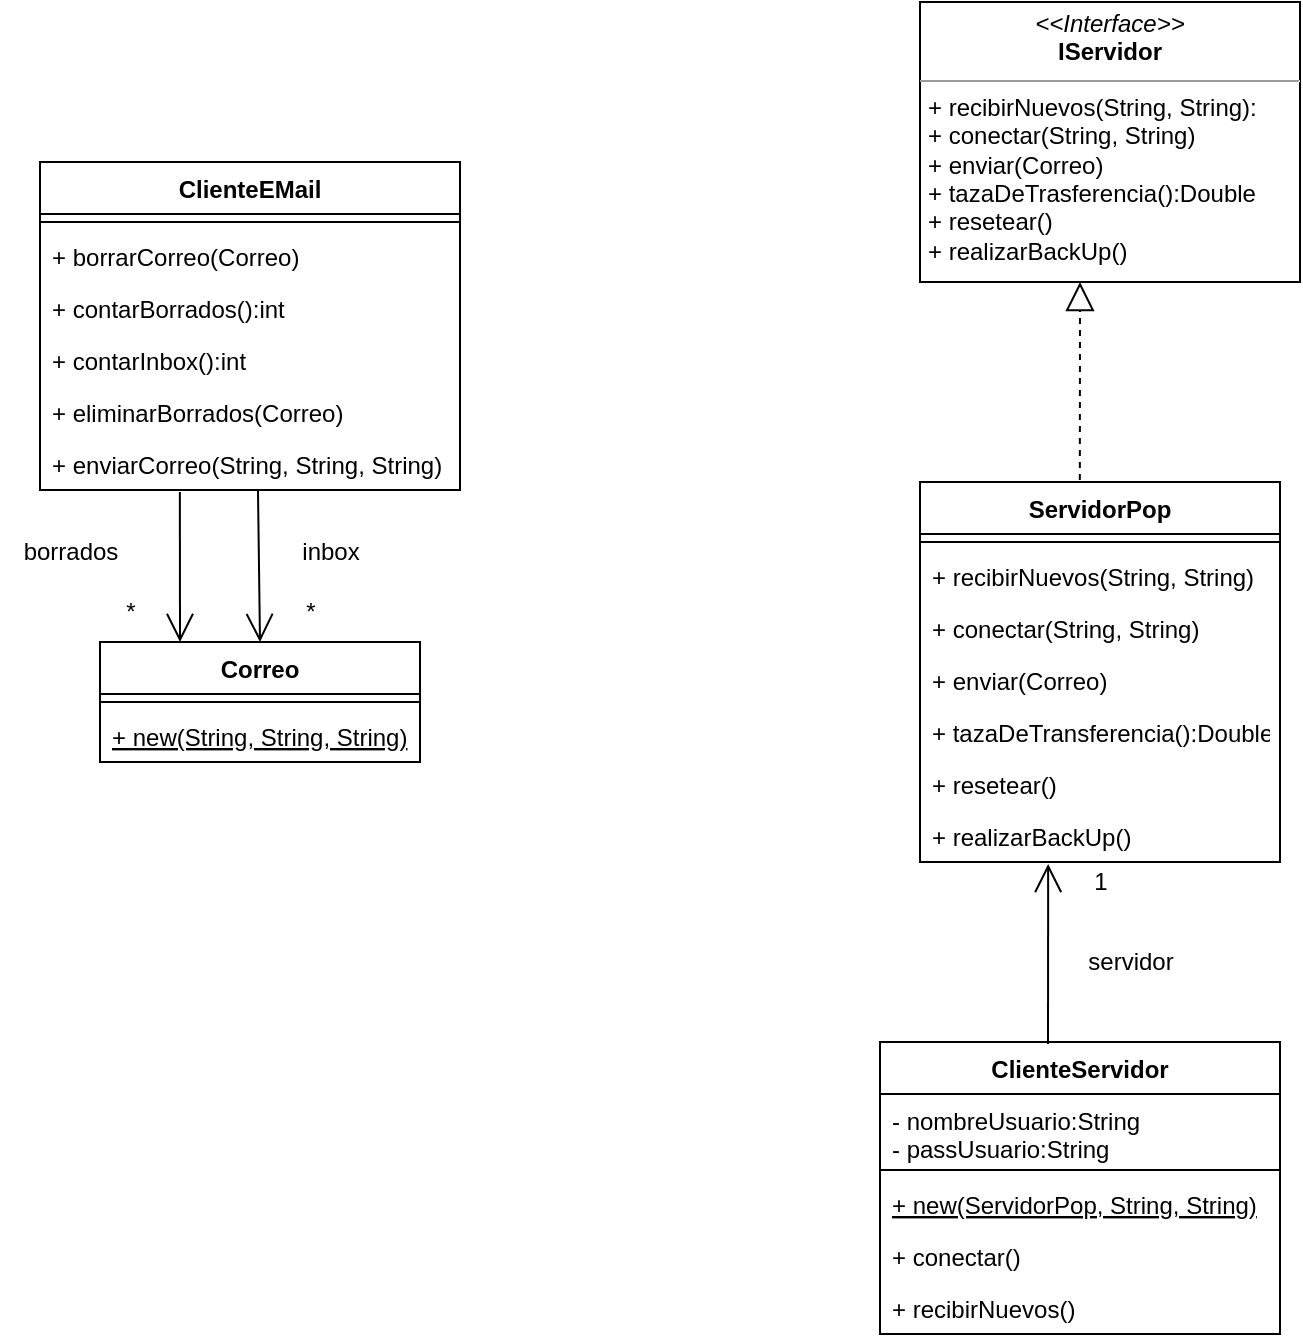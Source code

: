 <mxfile version="20.3.7" type="github">
  <diagram id="C5RBs43oDa-KdzZeNtuy" name="Page-1">
    <mxGraphModel dx="868" dy="450" grid="1" gridSize="10" guides="1" tooltips="1" connect="1" arrows="1" fold="1" page="1" pageScale="1" pageWidth="827" pageHeight="1169" math="0" shadow="0">
      <root>
        <mxCell id="WIyWlLk6GJQsqaUBKTNV-0" />
        <mxCell id="WIyWlLk6GJQsqaUBKTNV-1" parent="WIyWlLk6GJQsqaUBKTNV-0" />
        <mxCell id="S7AIWE0Q8TfTBXZnM6z2-0" value="ClienteEMail" style="swimlane;fontStyle=1;align=center;verticalAlign=top;childLayout=stackLayout;horizontal=1;startSize=26;horizontalStack=0;resizeParent=1;resizeParentMax=0;resizeLast=0;collapsible=1;marginBottom=0;" parent="WIyWlLk6GJQsqaUBKTNV-1" vertex="1">
          <mxGeometry x="120" y="120" width="210" height="164" as="geometry" />
        </mxCell>
        <mxCell id="S7AIWE0Q8TfTBXZnM6z2-2" value="" style="line;strokeWidth=1;fillColor=none;align=left;verticalAlign=middle;spacingTop=-1;spacingLeft=3;spacingRight=3;rotatable=0;labelPosition=right;points=[];portConstraint=eastwest;strokeColor=inherit;" parent="S7AIWE0Q8TfTBXZnM6z2-0" vertex="1">
          <mxGeometry y="26" width="210" height="8" as="geometry" />
        </mxCell>
        <mxCell id="S7AIWE0Q8TfTBXZnM6z2-5" value="+ borrarCorreo(Correo)" style="text;strokeColor=none;fillColor=none;align=left;verticalAlign=top;spacingLeft=4;spacingRight=4;overflow=hidden;rotatable=0;points=[[0,0.5],[1,0.5]];portConstraint=eastwest;fontStyle=0" parent="S7AIWE0Q8TfTBXZnM6z2-0" vertex="1">
          <mxGeometry y="34" width="210" height="26" as="geometry" />
        </mxCell>
        <mxCell id="S7AIWE0Q8TfTBXZnM6z2-6" value="+ contarBorrados():int" style="text;strokeColor=none;fillColor=none;align=left;verticalAlign=top;spacingLeft=4;spacingRight=4;overflow=hidden;rotatable=0;points=[[0,0.5],[1,0.5]];portConstraint=eastwest;fontStyle=0" parent="S7AIWE0Q8TfTBXZnM6z2-0" vertex="1">
          <mxGeometry y="60" width="210" height="26" as="geometry" />
        </mxCell>
        <mxCell id="S7AIWE0Q8TfTBXZnM6z2-7" value="+ contarInbox():int" style="text;strokeColor=none;fillColor=none;align=left;verticalAlign=top;spacingLeft=4;spacingRight=4;overflow=hidden;rotatable=0;points=[[0,0.5],[1,0.5]];portConstraint=eastwest;fontStyle=0" parent="S7AIWE0Q8TfTBXZnM6z2-0" vertex="1">
          <mxGeometry y="86" width="210" height="26" as="geometry" />
        </mxCell>
        <mxCell id="S7AIWE0Q8TfTBXZnM6z2-8" value="+ eliminarBorrados(Correo)" style="text;strokeColor=none;fillColor=none;align=left;verticalAlign=top;spacingLeft=4;spacingRight=4;overflow=hidden;rotatable=0;points=[[0,0.5],[1,0.5]];portConstraint=eastwest;fontStyle=0" parent="S7AIWE0Q8TfTBXZnM6z2-0" vertex="1">
          <mxGeometry y="112" width="210" height="26" as="geometry" />
        </mxCell>
        <mxCell id="S7AIWE0Q8TfTBXZnM6z2-10" value="+ enviarCorreo(String, String, String)" style="text;strokeColor=none;fillColor=none;align=left;verticalAlign=top;spacingLeft=4;spacingRight=4;overflow=hidden;rotatable=0;points=[[0,0.5],[1,0.5]];portConstraint=eastwest;fontStyle=0" parent="S7AIWE0Q8TfTBXZnM6z2-0" vertex="1">
          <mxGeometry y="138" width="210" height="26" as="geometry" />
        </mxCell>
        <mxCell id="S7AIWE0Q8TfTBXZnM6z2-11" value="&lt;p style=&quot;margin:0px;margin-top:4px;text-align:center;&quot;&gt;&lt;i&gt;&amp;lt;&amp;lt;Interface&amp;gt;&amp;gt;&lt;/i&gt;&lt;br&gt;&lt;b&gt;IServidor&lt;/b&gt;&lt;/p&gt;&lt;hr size=&quot;1&quot;&gt;&lt;p style=&quot;margin:0px;margin-left:4px;&quot;&gt;&lt;/p&gt;&lt;p style=&quot;margin:0px;margin-left:4px;&quot;&gt;+ recibirNuevos(String, String):&lt;/p&gt;&lt;p style=&quot;margin:0px;margin-left:4px;&quot;&gt;+ conectar(String, String)&lt;/p&gt;&lt;p style=&quot;margin:0px;margin-left:4px;&quot;&gt;+ enviar(Correo)&lt;/p&gt;&lt;p style=&quot;margin:0px;margin-left:4px;&quot;&gt;+ tazaDeTrasferencia():Double&lt;/p&gt;&lt;p style=&quot;margin:0px;margin-left:4px;&quot;&gt;+ resetear()&lt;/p&gt;&lt;p style=&quot;margin:0px;margin-left:4px;&quot;&gt;+ realizarBackUp()&lt;/p&gt;" style="verticalAlign=top;align=left;overflow=fill;fontSize=12;fontFamily=Helvetica;html=1;" parent="WIyWlLk6GJQsqaUBKTNV-1" vertex="1">
          <mxGeometry x="560" y="40" width="190" height="140" as="geometry" />
        </mxCell>
        <mxCell id="S7AIWE0Q8TfTBXZnM6z2-13" value="ServidorPop" style="swimlane;fontStyle=1;align=center;verticalAlign=top;childLayout=stackLayout;horizontal=1;startSize=26;horizontalStack=0;resizeParent=1;resizeParentMax=0;resizeLast=0;collapsible=1;marginBottom=0;" parent="WIyWlLk6GJQsqaUBKTNV-1" vertex="1">
          <mxGeometry x="560" y="280" width="180" height="190" as="geometry" />
        </mxCell>
        <mxCell id="S7AIWE0Q8TfTBXZnM6z2-15" value="" style="line;strokeWidth=1;fillColor=none;align=left;verticalAlign=middle;spacingTop=-1;spacingLeft=3;spacingRight=3;rotatable=0;labelPosition=right;points=[];portConstraint=eastwest;strokeColor=inherit;" parent="S7AIWE0Q8TfTBXZnM6z2-13" vertex="1">
          <mxGeometry y="26" width="180" height="8" as="geometry" />
        </mxCell>
        <mxCell id="S7AIWE0Q8TfTBXZnM6z2-16" value="+ recibirNuevos(String, String)" style="text;strokeColor=none;fillColor=none;align=left;verticalAlign=top;spacingLeft=4;spacingRight=4;overflow=hidden;rotatable=0;points=[[0,0.5],[1,0.5]];portConstraint=eastwest;" parent="S7AIWE0Q8TfTBXZnM6z2-13" vertex="1">
          <mxGeometry y="34" width="180" height="26" as="geometry" />
        </mxCell>
        <mxCell id="S7AIWE0Q8TfTBXZnM6z2-17" value="+ conectar(String, String)" style="text;strokeColor=none;fillColor=none;align=left;verticalAlign=top;spacingLeft=4;spacingRight=4;overflow=hidden;rotatable=0;points=[[0,0.5],[1,0.5]];portConstraint=eastwest;" parent="S7AIWE0Q8TfTBXZnM6z2-13" vertex="1">
          <mxGeometry y="60" width="180" height="26" as="geometry" />
        </mxCell>
        <mxCell id="S7AIWE0Q8TfTBXZnM6z2-18" value="+ enviar(Correo)&#xa;" style="text;strokeColor=none;fillColor=none;align=left;verticalAlign=top;spacingLeft=4;spacingRight=4;overflow=hidden;rotatable=0;points=[[0,0.5],[1,0.5]];portConstraint=eastwest;" parent="S7AIWE0Q8TfTBXZnM6z2-13" vertex="1">
          <mxGeometry y="86" width="180" height="26" as="geometry" />
        </mxCell>
        <mxCell id="S7AIWE0Q8TfTBXZnM6z2-19" value="+ tazaDeTransferencia():Double&#xa;" style="text;strokeColor=none;fillColor=none;align=left;verticalAlign=top;spacingLeft=4;spacingRight=4;overflow=hidden;rotatable=0;points=[[0,0.5],[1,0.5]];portConstraint=eastwest;" parent="S7AIWE0Q8TfTBXZnM6z2-13" vertex="1">
          <mxGeometry y="112" width="180" height="26" as="geometry" />
        </mxCell>
        <mxCell id="S7AIWE0Q8TfTBXZnM6z2-20" value="+ resetear()" style="text;strokeColor=none;fillColor=none;align=left;verticalAlign=top;spacingLeft=4;spacingRight=4;overflow=hidden;rotatable=0;points=[[0,0.5],[1,0.5]];portConstraint=eastwest;" parent="S7AIWE0Q8TfTBXZnM6z2-13" vertex="1">
          <mxGeometry y="138" width="180" height="26" as="geometry" />
        </mxCell>
        <mxCell id="S7AIWE0Q8TfTBXZnM6z2-21" value="+ realizarBackUp()" style="text;strokeColor=none;fillColor=none;align=left;verticalAlign=top;spacingLeft=4;spacingRight=4;overflow=hidden;rotatable=0;points=[[0,0.5],[1,0.5]];portConstraint=eastwest;" parent="S7AIWE0Q8TfTBXZnM6z2-13" vertex="1">
          <mxGeometry y="164" width="180" height="26" as="geometry" />
        </mxCell>
        <mxCell id="S7AIWE0Q8TfTBXZnM6z2-22" value="" style="endArrow=block;dashed=1;endFill=0;endSize=12;html=1;rounded=0;exitX=0.444;exitY=-0.005;exitDx=0;exitDy=0;exitPerimeter=0;" parent="WIyWlLk6GJQsqaUBKTNV-1" source="S7AIWE0Q8TfTBXZnM6z2-13" edge="1">
          <mxGeometry width="160" relative="1" as="geometry">
            <mxPoint x="570" y="310" as="sourcePoint" />
            <mxPoint x="640" y="180" as="targetPoint" />
          </mxGeometry>
        </mxCell>
        <mxCell id="S7AIWE0Q8TfTBXZnM6z2-23" value="Correo" style="swimlane;fontStyle=1;align=center;verticalAlign=top;childLayout=stackLayout;horizontal=1;startSize=26;horizontalStack=0;resizeParent=1;resizeParentMax=0;resizeLast=0;collapsible=1;marginBottom=0;" parent="WIyWlLk6GJQsqaUBKTNV-1" vertex="1">
          <mxGeometry x="150" y="360" width="160" height="60" as="geometry" />
        </mxCell>
        <mxCell id="S7AIWE0Q8TfTBXZnM6z2-25" value="" style="line;strokeWidth=1;fillColor=none;align=left;verticalAlign=middle;spacingTop=-1;spacingLeft=3;spacingRight=3;rotatable=0;labelPosition=right;points=[];portConstraint=eastwest;strokeColor=inherit;" parent="S7AIWE0Q8TfTBXZnM6z2-23" vertex="1">
          <mxGeometry y="26" width="160" height="8" as="geometry" />
        </mxCell>
        <mxCell id="S7AIWE0Q8TfTBXZnM6z2-26" value="+ new(String, String, String)" style="text;strokeColor=none;fillColor=none;align=left;verticalAlign=top;spacingLeft=4;spacingRight=4;overflow=hidden;rotatable=0;points=[[0,0.5],[1,0.5]];portConstraint=eastwest;fontStyle=4" parent="S7AIWE0Q8TfTBXZnM6z2-23" vertex="1">
          <mxGeometry y="34" width="160" height="26" as="geometry" />
        </mxCell>
        <mxCell id="S7AIWE0Q8TfTBXZnM6z2-32" value="" style="endArrow=open;endFill=1;endSize=12;html=1;rounded=0;entryX=0.5;entryY=0;entryDx=0;entryDy=0;exitX=0.519;exitY=1;exitDx=0;exitDy=0;exitPerimeter=0;" parent="WIyWlLk6GJQsqaUBKTNV-1" source="S7AIWE0Q8TfTBXZnM6z2-10" target="S7AIWE0Q8TfTBXZnM6z2-23" edge="1">
          <mxGeometry width="160" relative="1" as="geometry">
            <mxPoint x="160" y="470" as="sourcePoint" />
            <mxPoint x="320" y="470" as="targetPoint" />
          </mxGeometry>
        </mxCell>
        <mxCell id="S7AIWE0Q8TfTBXZnM6z2-33" value="inbox" style="text;html=1;align=center;verticalAlign=middle;resizable=0;points=[];autosize=1;strokeColor=none;fillColor=none;" parent="WIyWlLk6GJQsqaUBKTNV-1" vertex="1">
          <mxGeometry x="240" y="300" width="50" height="30" as="geometry" />
        </mxCell>
        <mxCell id="S7AIWE0Q8TfTBXZnM6z2-34" value="*" style="text;html=1;align=center;verticalAlign=middle;resizable=0;points=[];autosize=1;strokeColor=none;fillColor=none;" parent="WIyWlLk6GJQsqaUBKTNV-1" vertex="1">
          <mxGeometry x="240" y="330" width="30" height="30" as="geometry" />
        </mxCell>
        <mxCell id="S7AIWE0Q8TfTBXZnM6z2-38" value="" style="endArrow=open;endFill=1;endSize=12;html=1;rounded=0;entryX=0.25;entryY=0;entryDx=0;entryDy=0;exitX=0.333;exitY=1.038;exitDx=0;exitDy=0;exitPerimeter=0;" parent="WIyWlLk6GJQsqaUBKTNV-1" source="S7AIWE0Q8TfTBXZnM6z2-10" target="S7AIWE0Q8TfTBXZnM6z2-23" edge="1">
          <mxGeometry width="160" relative="1" as="geometry">
            <mxPoint x="50" y="470" as="sourcePoint" />
            <mxPoint x="210" y="470" as="targetPoint" />
          </mxGeometry>
        </mxCell>
        <mxCell id="S7AIWE0Q8TfTBXZnM6z2-39" value="borrados&lt;br&gt;" style="text;html=1;align=center;verticalAlign=middle;resizable=0;points=[];autosize=1;strokeColor=none;fillColor=none;" parent="WIyWlLk6GJQsqaUBKTNV-1" vertex="1">
          <mxGeometry x="100" y="300" width="70" height="30" as="geometry" />
        </mxCell>
        <mxCell id="S7AIWE0Q8TfTBXZnM6z2-40" value="*" style="text;html=1;align=center;verticalAlign=middle;resizable=0;points=[];autosize=1;strokeColor=none;fillColor=none;" parent="WIyWlLk6GJQsqaUBKTNV-1" vertex="1">
          <mxGeometry x="150" y="330" width="30" height="30" as="geometry" />
        </mxCell>
        <mxCell id="0-Qo_g_1tXKRnwpocIsE-0" value="ClienteServidor&#xa;" style="swimlane;fontStyle=1;align=center;verticalAlign=top;childLayout=stackLayout;horizontal=1;startSize=26;horizontalStack=0;resizeParent=1;resizeParentMax=0;resizeLast=0;collapsible=1;marginBottom=0;" vertex="1" parent="WIyWlLk6GJQsqaUBKTNV-1">
          <mxGeometry x="540" y="560" width="200" height="146" as="geometry" />
        </mxCell>
        <mxCell id="0-Qo_g_1tXKRnwpocIsE-1" value="- nombreUsuario:String&#xa;- passUsuario:String&#xa;" style="text;strokeColor=none;fillColor=none;align=left;verticalAlign=top;spacingLeft=4;spacingRight=4;overflow=hidden;rotatable=0;points=[[0,0.5],[1,0.5]];portConstraint=eastwest;" vertex="1" parent="0-Qo_g_1tXKRnwpocIsE-0">
          <mxGeometry y="26" width="200" height="34" as="geometry" />
        </mxCell>
        <mxCell id="0-Qo_g_1tXKRnwpocIsE-2" value="" style="line;strokeWidth=1;fillColor=none;align=left;verticalAlign=middle;spacingTop=-1;spacingLeft=3;spacingRight=3;rotatable=0;labelPosition=right;points=[];portConstraint=eastwest;strokeColor=inherit;" vertex="1" parent="0-Qo_g_1tXKRnwpocIsE-0">
          <mxGeometry y="60" width="200" height="8" as="geometry" />
        </mxCell>
        <mxCell id="0-Qo_g_1tXKRnwpocIsE-3" value="+ new(ServidorPop, String, String)" style="text;strokeColor=none;fillColor=none;align=left;verticalAlign=top;spacingLeft=4;spacingRight=4;overflow=hidden;rotatable=0;points=[[0,0.5],[1,0.5]];portConstraint=eastwest;fontStyle=4" vertex="1" parent="0-Qo_g_1tXKRnwpocIsE-0">
          <mxGeometry y="68" width="200" height="26" as="geometry" />
        </mxCell>
        <mxCell id="0-Qo_g_1tXKRnwpocIsE-5" value="+ conectar()" style="text;strokeColor=none;fillColor=none;align=left;verticalAlign=top;spacingLeft=4;spacingRight=4;overflow=hidden;rotatable=0;points=[[0,0.5],[1,0.5]];portConstraint=eastwest;fontStyle=0" vertex="1" parent="0-Qo_g_1tXKRnwpocIsE-0">
          <mxGeometry y="94" width="200" height="26" as="geometry" />
        </mxCell>
        <mxCell id="0-Qo_g_1tXKRnwpocIsE-6" value="+ recibirNuevos()" style="text;strokeColor=none;fillColor=none;align=left;verticalAlign=top;spacingLeft=4;spacingRight=4;overflow=hidden;rotatable=0;points=[[0,0.5],[1,0.5]];portConstraint=eastwest;fontStyle=0" vertex="1" parent="0-Qo_g_1tXKRnwpocIsE-0">
          <mxGeometry y="120" width="200" height="26" as="geometry" />
        </mxCell>
        <mxCell id="0-Qo_g_1tXKRnwpocIsE-7" value="" style="endArrow=open;endFill=1;endSize=12;html=1;rounded=0;exitX=0.42;exitY=0.007;exitDx=0;exitDy=0;exitPerimeter=0;entryX=0.356;entryY=1.038;entryDx=0;entryDy=0;entryPerimeter=0;" edge="1" parent="WIyWlLk6GJQsqaUBKTNV-1" source="0-Qo_g_1tXKRnwpocIsE-0" target="S7AIWE0Q8TfTBXZnM6z2-21">
          <mxGeometry width="160" relative="1" as="geometry">
            <mxPoint x="560" y="520" as="sourcePoint" />
            <mxPoint x="720" y="520" as="targetPoint" />
          </mxGeometry>
        </mxCell>
        <mxCell id="0-Qo_g_1tXKRnwpocIsE-8" value="servidor" style="text;html=1;align=center;verticalAlign=middle;resizable=0;points=[];autosize=1;strokeColor=none;fillColor=none;" vertex="1" parent="WIyWlLk6GJQsqaUBKTNV-1">
          <mxGeometry x="630" y="505" width="70" height="30" as="geometry" />
        </mxCell>
        <mxCell id="0-Qo_g_1tXKRnwpocIsE-9" value="1" style="text;html=1;align=center;verticalAlign=middle;resizable=0;points=[];autosize=1;strokeColor=none;fillColor=none;" vertex="1" parent="WIyWlLk6GJQsqaUBKTNV-1">
          <mxGeometry x="635" y="465" width="30" height="30" as="geometry" />
        </mxCell>
      </root>
    </mxGraphModel>
  </diagram>
</mxfile>

